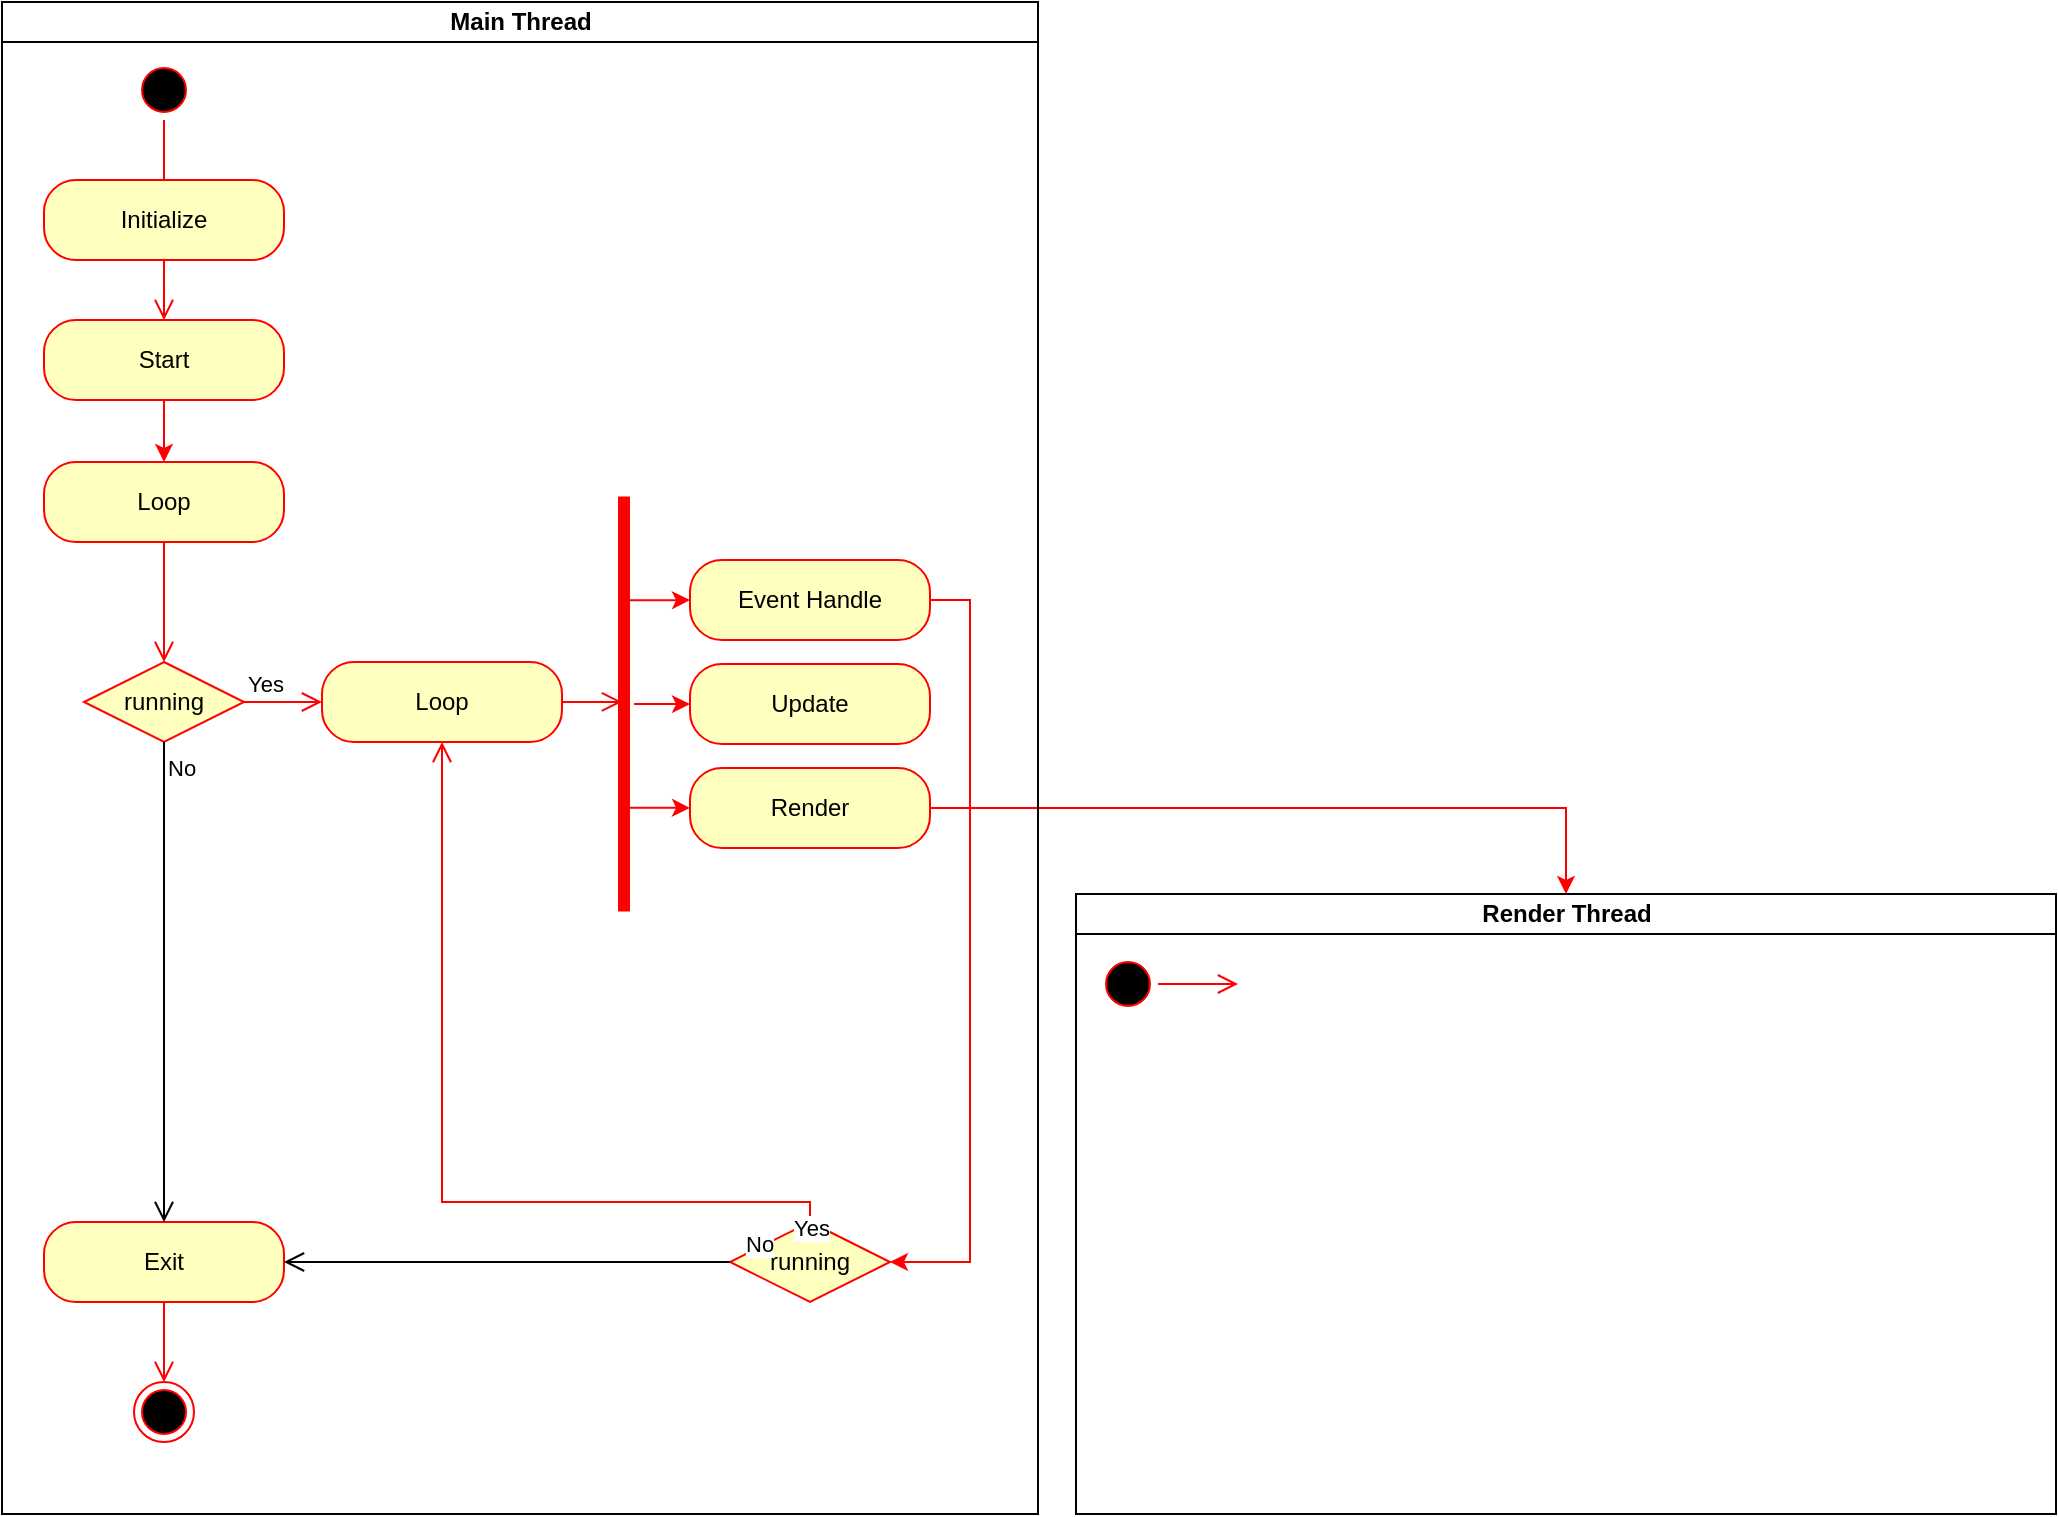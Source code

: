 <mxfile version="23.1.5" type="device">
  <diagram name="Page-1" id="e7e014a7-5840-1c2e-5031-d8a46d1fe8dd">
    <mxGraphModel dx="1288" dy="643" grid="1" gridSize="10" guides="1" tooltips="1" connect="1" arrows="1" fold="1" page="1" pageScale="1" pageWidth="1169" pageHeight="826" background="none" math="0" shadow="0">
      <root>
        <mxCell id="0" />
        <mxCell id="1" parent="0" />
        <mxCell id="UA5KDCB0PcJAtqd0aWiQ-45" value="" style="ellipse;html=1;shape=startState;fillColor=#000000;strokeColor=#ff0000;" vertex="1" parent="1">
          <mxGeometry x="88" y="73" width="30" height="30" as="geometry" />
        </mxCell>
        <mxCell id="UA5KDCB0PcJAtqd0aWiQ-46" value="" style="edgeStyle=orthogonalEdgeStyle;html=1;verticalAlign=bottom;endArrow=open;endSize=8;strokeColor=#ff0000;rounded=0;" edge="1" source="UA5KDCB0PcJAtqd0aWiQ-45" parent="1">
          <mxGeometry relative="1" as="geometry">
            <mxPoint x="103" y="163" as="targetPoint" />
          </mxGeometry>
        </mxCell>
        <mxCell id="UA5KDCB0PcJAtqd0aWiQ-50" value="Initialize" style="rounded=1;whiteSpace=wrap;html=1;arcSize=40;fontColor=#000000;fillColor=#ffffc0;strokeColor=#ff0000;" vertex="1" parent="1">
          <mxGeometry x="43" y="133" width="120" height="40" as="geometry" />
        </mxCell>
        <mxCell id="UA5KDCB0PcJAtqd0aWiQ-51" value="" style="edgeStyle=orthogonalEdgeStyle;html=1;verticalAlign=bottom;endArrow=open;endSize=8;strokeColor=#ff0000;rounded=0;entryX=0.5;entryY=0;entryDx=0;entryDy=0;" edge="1" source="UA5KDCB0PcJAtqd0aWiQ-50" parent="1" target="UA5KDCB0PcJAtqd0aWiQ-53">
          <mxGeometry relative="1" as="geometry">
            <mxPoint x="102" y="243" as="targetPoint" />
          </mxGeometry>
        </mxCell>
        <mxCell id="UA5KDCB0PcJAtqd0aWiQ-64" value="" style="edgeStyle=orthogonalEdgeStyle;rounded=0;orthogonalLoop=1;jettySize=auto;html=1;strokeColor=#ff0000;" edge="1" parent="1" source="UA5KDCB0PcJAtqd0aWiQ-53" target="UA5KDCB0PcJAtqd0aWiQ-62">
          <mxGeometry relative="1" as="geometry" />
        </mxCell>
        <mxCell id="UA5KDCB0PcJAtqd0aWiQ-53" value="Start" style="rounded=1;whiteSpace=wrap;html=1;arcSize=40;fontColor=#000000;fillColor=#ffffc0;strokeColor=#ff0000;" vertex="1" parent="1">
          <mxGeometry x="43" y="203" width="120" height="40" as="geometry" />
        </mxCell>
        <mxCell id="UA5KDCB0PcJAtqd0aWiQ-56" style="edgeStyle=orthogonalEdgeStyle;rounded=0;orthogonalLoop=1;jettySize=auto;html=1;exitX=0.5;exitY=1;exitDx=0;exitDy=0;" edge="1" parent="1" source="UA5KDCB0PcJAtqd0aWiQ-53" target="UA5KDCB0PcJAtqd0aWiQ-53">
          <mxGeometry relative="1" as="geometry" />
        </mxCell>
        <mxCell id="UA5KDCB0PcJAtqd0aWiQ-58" value="Exit" style="rounded=1;whiteSpace=wrap;html=1;arcSize=40;fontColor=#000000;fillColor=#ffffc0;strokeColor=#ff0000;" vertex="1" parent="1">
          <mxGeometry x="43" y="654" width="120" height="40" as="geometry" />
        </mxCell>
        <mxCell id="UA5KDCB0PcJAtqd0aWiQ-59" value="" style="edgeStyle=orthogonalEdgeStyle;html=1;verticalAlign=bottom;endArrow=open;endSize=8;strokeColor=#ff0000;rounded=0;entryX=0.5;entryY=0;entryDx=0;entryDy=0;" edge="1" source="UA5KDCB0PcJAtqd0aWiQ-58" parent="1" target="UA5KDCB0PcJAtqd0aWiQ-60">
          <mxGeometry relative="1" as="geometry">
            <mxPoint x="-13" y="724" as="targetPoint" />
          </mxGeometry>
        </mxCell>
        <mxCell id="UA5KDCB0PcJAtqd0aWiQ-60" value="" style="ellipse;html=1;shape=endState;fillColor=#000000;strokeColor=#ff0000;" vertex="1" parent="1">
          <mxGeometry x="88" y="734" width="30" height="30" as="geometry" />
        </mxCell>
        <mxCell id="UA5KDCB0PcJAtqd0aWiQ-62" value="Loop" style="rounded=1;whiteSpace=wrap;html=1;arcSize=40;fontColor=#000000;fillColor=#ffffc0;strokeColor=#ff0000;" vertex="1" parent="1">
          <mxGeometry x="43" y="274" width="120" height="40" as="geometry" />
        </mxCell>
        <mxCell id="UA5KDCB0PcJAtqd0aWiQ-63" value="" style="edgeStyle=orthogonalEdgeStyle;html=1;verticalAlign=bottom;endArrow=open;endSize=8;strokeColor=#ff0000;rounded=0;entryX=0.5;entryY=0;entryDx=0;entryDy=0;" edge="1" source="UA5KDCB0PcJAtqd0aWiQ-62" parent="1" target="UA5KDCB0PcJAtqd0aWiQ-68">
          <mxGeometry relative="1" as="geometry">
            <mxPoint x="102" y="434" as="targetPoint" />
          </mxGeometry>
        </mxCell>
        <mxCell id="UA5KDCB0PcJAtqd0aWiQ-68" value="running" style="rhombus;whiteSpace=wrap;html=1;fontColor=#000000;fillColor=#ffffc0;strokeColor=#ff0000;" vertex="1" parent="1">
          <mxGeometry x="63" y="374" width="80" height="40" as="geometry" />
        </mxCell>
        <mxCell id="UA5KDCB0PcJAtqd0aWiQ-69" value="Yes" style="edgeStyle=orthogonalEdgeStyle;html=1;align=left;verticalAlign=bottom;endArrow=open;endSize=8;strokeColor=#ff0000;rounded=0;entryX=0;entryY=0.5;entryDx=0;entryDy=0;" edge="1" source="UA5KDCB0PcJAtqd0aWiQ-68" parent="1" target="UA5KDCB0PcJAtqd0aWiQ-79">
          <mxGeometry x="-1" relative="1" as="geometry">
            <mxPoint x="222" y="394" as="targetPoint" />
          </mxGeometry>
        </mxCell>
        <mxCell id="UA5KDCB0PcJAtqd0aWiQ-70" value="No" style="edgeStyle=orthogonalEdgeStyle;html=1;align=left;verticalAlign=top;endArrow=open;endSize=8;strokeColor=#000000;rounded=0;entryX=0.5;entryY=0;entryDx=0;entryDy=0;" edge="1" source="UA5KDCB0PcJAtqd0aWiQ-68" parent="1" target="UA5KDCB0PcJAtqd0aWiQ-58">
          <mxGeometry x="-1" relative="1" as="geometry">
            <mxPoint x="102" y="644" as="targetPoint" />
          </mxGeometry>
        </mxCell>
        <mxCell id="UA5KDCB0PcJAtqd0aWiQ-79" value="Loop" style="rounded=1;whiteSpace=wrap;html=1;arcSize=40;fontColor=#000000;fillColor=#ffffc0;strokeColor=#ff0000;" vertex="1" parent="1">
          <mxGeometry x="182" y="374" width="120" height="40" as="geometry" />
        </mxCell>
        <mxCell id="UA5KDCB0PcJAtqd0aWiQ-80" value="" style="edgeStyle=orthogonalEdgeStyle;html=1;verticalAlign=bottom;endArrow=open;endSize=8;strokeColor=#ff0000;rounded=0;entryX=0.495;entryY=0.6;entryDx=0;entryDy=0;entryPerimeter=0;" edge="1" source="UA5KDCB0PcJAtqd0aWiQ-79" parent="1" target="UA5KDCB0PcJAtqd0aWiQ-85">
          <mxGeometry relative="1" as="geometry">
            <mxPoint x="412" y="394" as="targetPoint" />
          </mxGeometry>
        </mxCell>
        <mxCell id="UA5KDCB0PcJAtqd0aWiQ-90" style="edgeStyle=orthogonalEdgeStyle;rounded=0;orthogonalLoop=1;jettySize=auto;html=1;exitX=0.25;exitY=0.5;exitDx=0;exitDy=0;exitPerimeter=0;strokeColor=#ff0000;" edge="1" parent="1" source="UA5KDCB0PcJAtqd0aWiQ-85" target="UA5KDCB0PcJAtqd0aWiQ-88">
          <mxGeometry relative="1" as="geometry" />
        </mxCell>
        <mxCell id="UA5KDCB0PcJAtqd0aWiQ-94" value="" style="edgeStyle=orthogonalEdgeStyle;rounded=0;orthogonalLoop=1;jettySize=auto;html=1;strokeColor=#ff0000;" edge="1" parent="1" source="UA5KDCB0PcJAtqd0aWiQ-85" target="UA5KDCB0PcJAtqd0aWiQ-92">
          <mxGeometry relative="1" as="geometry" />
        </mxCell>
        <mxCell id="UA5KDCB0PcJAtqd0aWiQ-98" style="edgeStyle=orthogonalEdgeStyle;rounded=0;orthogonalLoop=1;jettySize=auto;html=1;exitX=0.75;exitY=0.5;exitDx=0;exitDy=0;exitPerimeter=0;strokeColor=#ff0000;" edge="1" parent="1" source="UA5KDCB0PcJAtqd0aWiQ-85" target="UA5KDCB0PcJAtqd0aWiQ-96">
          <mxGeometry relative="1" as="geometry" />
        </mxCell>
        <mxCell id="UA5KDCB0PcJAtqd0aWiQ-85" value="" style="shape=line;html=1;strokeWidth=6;strokeColor=#ff0000;direction=south;" vertex="1" parent="1">
          <mxGeometry x="328" y="291.25" width="10" height="207.5" as="geometry" />
        </mxCell>
        <mxCell id="UA5KDCB0PcJAtqd0aWiQ-107" style="edgeStyle=orthogonalEdgeStyle;rounded=0;orthogonalLoop=1;jettySize=auto;html=1;exitX=1;exitY=0.5;exitDx=0;exitDy=0;entryX=1;entryY=0.5;entryDx=0;entryDy=0;strokeColor=#ff0000;" edge="1" parent="1" source="UA5KDCB0PcJAtqd0aWiQ-88" target="UA5KDCB0PcJAtqd0aWiQ-104">
          <mxGeometry relative="1" as="geometry" />
        </mxCell>
        <mxCell id="UA5KDCB0PcJAtqd0aWiQ-88" value="Event Handle" style="rounded=1;whiteSpace=wrap;html=1;arcSize=40;fontColor=#000000;fillColor=#ffffc0;strokeColor=#ff0000;" vertex="1" parent="1">
          <mxGeometry x="366" y="323" width="120" height="40" as="geometry" />
        </mxCell>
        <mxCell id="UA5KDCB0PcJAtqd0aWiQ-92" value="Update" style="rounded=1;whiteSpace=wrap;html=1;arcSize=40;fontColor=#000000;fillColor=#ffffc0;strokeColor=#ff0000;" vertex="1" parent="1">
          <mxGeometry x="366" y="375" width="120" height="40" as="geometry" />
        </mxCell>
        <mxCell id="UA5KDCB0PcJAtqd0aWiQ-157" style="edgeStyle=orthogonalEdgeStyle;rounded=0;orthogonalLoop=1;jettySize=auto;html=1;exitX=1;exitY=0.5;exitDx=0;exitDy=0;strokeColor=#ff0000;" edge="1" parent="1" source="UA5KDCB0PcJAtqd0aWiQ-96" target="UA5KDCB0PcJAtqd0aWiQ-118">
          <mxGeometry relative="1" as="geometry" />
        </mxCell>
        <mxCell id="UA5KDCB0PcJAtqd0aWiQ-96" value="Render" style="rounded=1;whiteSpace=wrap;html=1;arcSize=40;fontColor=#000000;fillColor=#ffffc0;strokeColor=#ff0000;" vertex="1" parent="1">
          <mxGeometry x="366" y="427" width="120" height="40" as="geometry" />
        </mxCell>
        <mxCell id="UA5KDCB0PcJAtqd0aWiQ-104" value="running" style="rhombus;whiteSpace=wrap;html=1;fontColor=#000000;fillColor=#ffffc0;strokeColor=#ff0000;" vertex="1" parent="1">
          <mxGeometry x="386" y="654" width="80" height="40" as="geometry" />
        </mxCell>
        <mxCell id="UA5KDCB0PcJAtqd0aWiQ-105" value="No" style="edgeStyle=orthogonalEdgeStyle;html=1;align=left;verticalAlign=bottom;endArrow=open;endSize=8;strokeColor=#ff0000;rounded=0;exitX=0.5;exitY=0;exitDx=0;exitDy=0;entryX=0.5;entryY=1;entryDx=0;entryDy=0;" edge="1" source="UA5KDCB0PcJAtqd0aWiQ-104" parent="1" target="UA5KDCB0PcJAtqd0aWiQ-79">
          <mxGeometry x="-0.792" y="30" relative="1" as="geometry">
            <mxPoint x="782" y="594" as="targetPoint" />
            <Array as="points">
              <mxPoint x="426" y="644" />
              <mxPoint x="242" y="644" />
            </Array>
            <mxPoint as="offset" />
          </mxGeometry>
        </mxCell>
        <mxCell id="UA5KDCB0PcJAtqd0aWiQ-106" value="Yes" style="edgeStyle=orthogonalEdgeStyle;html=1;align=left;verticalAlign=top;endArrow=open;endSize=8;strokeColor=#000000;rounded=0;entryX=1;entryY=0.5;entryDx=0;entryDy=0;" edge="1" source="UA5KDCB0PcJAtqd0aWiQ-104" parent="1" target="UA5KDCB0PcJAtqd0aWiQ-58">
          <mxGeometry x="-1" y="-42" relative="1" as="geometry">
            <mxPoint x="692" y="674" as="targetPoint" />
            <mxPoint x="30" y="12" as="offset" />
          </mxGeometry>
        </mxCell>
        <mxCell id="UA5KDCB0PcJAtqd0aWiQ-117" value="Main Thread" style="swimlane;startSize=20;html=1;" vertex="1" parent="1">
          <mxGeometry x="22" y="44" width="518" height="756" as="geometry" />
        </mxCell>
        <mxCell id="UA5KDCB0PcJAtqd0aWiQ-118" value="Render Thread" style="swimlane;startSize=20;html=1;" vertex="1" parent="1">
          <mxGeometry x="559" y="490" width="490" height="310" as="geometry" />
        </mxCell>
        <mxCell id="UA5KDCB0PcJAtqd0aWiQ-161" value="" style="ellipse;html=1;shape=startState;fillColor=#000000;strokeColor=#ff0000;" vertex="1" parent="UA5KDCB0PcJAtqd0aWiQ-118">
          <mxGeometry x="11" y="30" width="30" height="30" as="geometry" />
        </mxCell>
        <mxCell id="UA5KDCB0PcJAtqd0aWiQ-162" value="" style="edgeStyle=orthogonalEdgeStyle;html=1;verticalAlign=bottom;endArrow=open;endSize=8;strokeColor=#ff0000;rounded=0;" edge="1" source="UA5KDCB0PcJAtqd0aWiQ-161" parent="UA5KDCB0PcJAtqd0aWiQ-118">
          <mxGeometry relative="1" as="geometry">
            <mxPoint x="81" y="45" as="targetPoint" />
          </mxGeometry>
        </mxCell>
      </root>
    </mxGraphModel>
  </diagram>
</mxfile>
